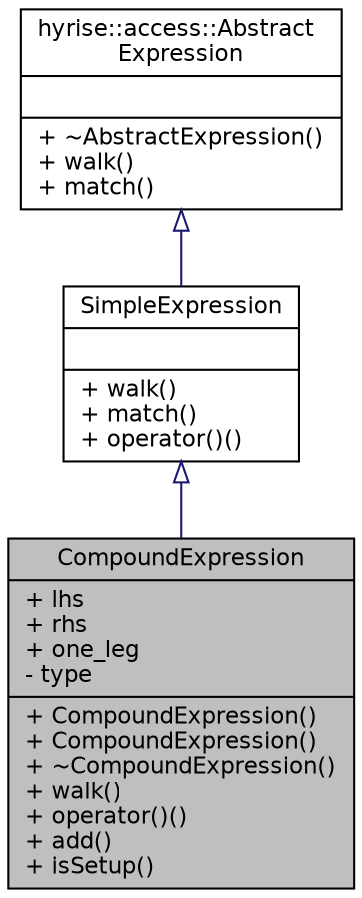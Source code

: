 digraph "CompoundExpression"
{
  edge [fontname="Helvetica",fontsize="11",labelfontname="Helvetica",labelfontsize="11"];
  node [fontname="Helvetica",fontsize="11",shape=record];
  Node1 [label="{CompoundExpression\n|+ lhs\l+ rhs\l+ one_leg\l- type\l|+ CompoundExpression()\l+ CompoundExpression()\l+ ~CompoundExpression()\l+ walk()\l+ operator()()\l+ add()\l+ isSetup()\l}",height=0.2,width=0.4,color="black", fillcolor="grey75", style="filled" fontcolor="black"];
  Node2 -> Node1 [dir="back",color="midnightblue",fontsize="11",style="solid",arrowtail="onormal",fontname="Helvetica"];
  Node2 [label="{SimpleExpression\n||+ walk()\l+ match()\l+ operator()()\l}",height=0.2,width=0.4,color="black", fillcolor="white", style="filled",URL="$class_simple_expression.html"];
  Node3 -> Node2 [dir="back",color="midnightblue",fontsize="11",style="solid",arrowtail="onormal",fontname="Helvetica"];
  Node3 [label="{hyrise::access::Abstract\lExpression\n||+ ~AbstractExpression()\l+ walk()\l+ match()\l}",height=0.2,width=0.4,color="black", fillcolor="white", style="filled",URL="$classhyrise_1_1access_1_1_abstract_expression.html",tooltip="Abstract expression interface."];
}
